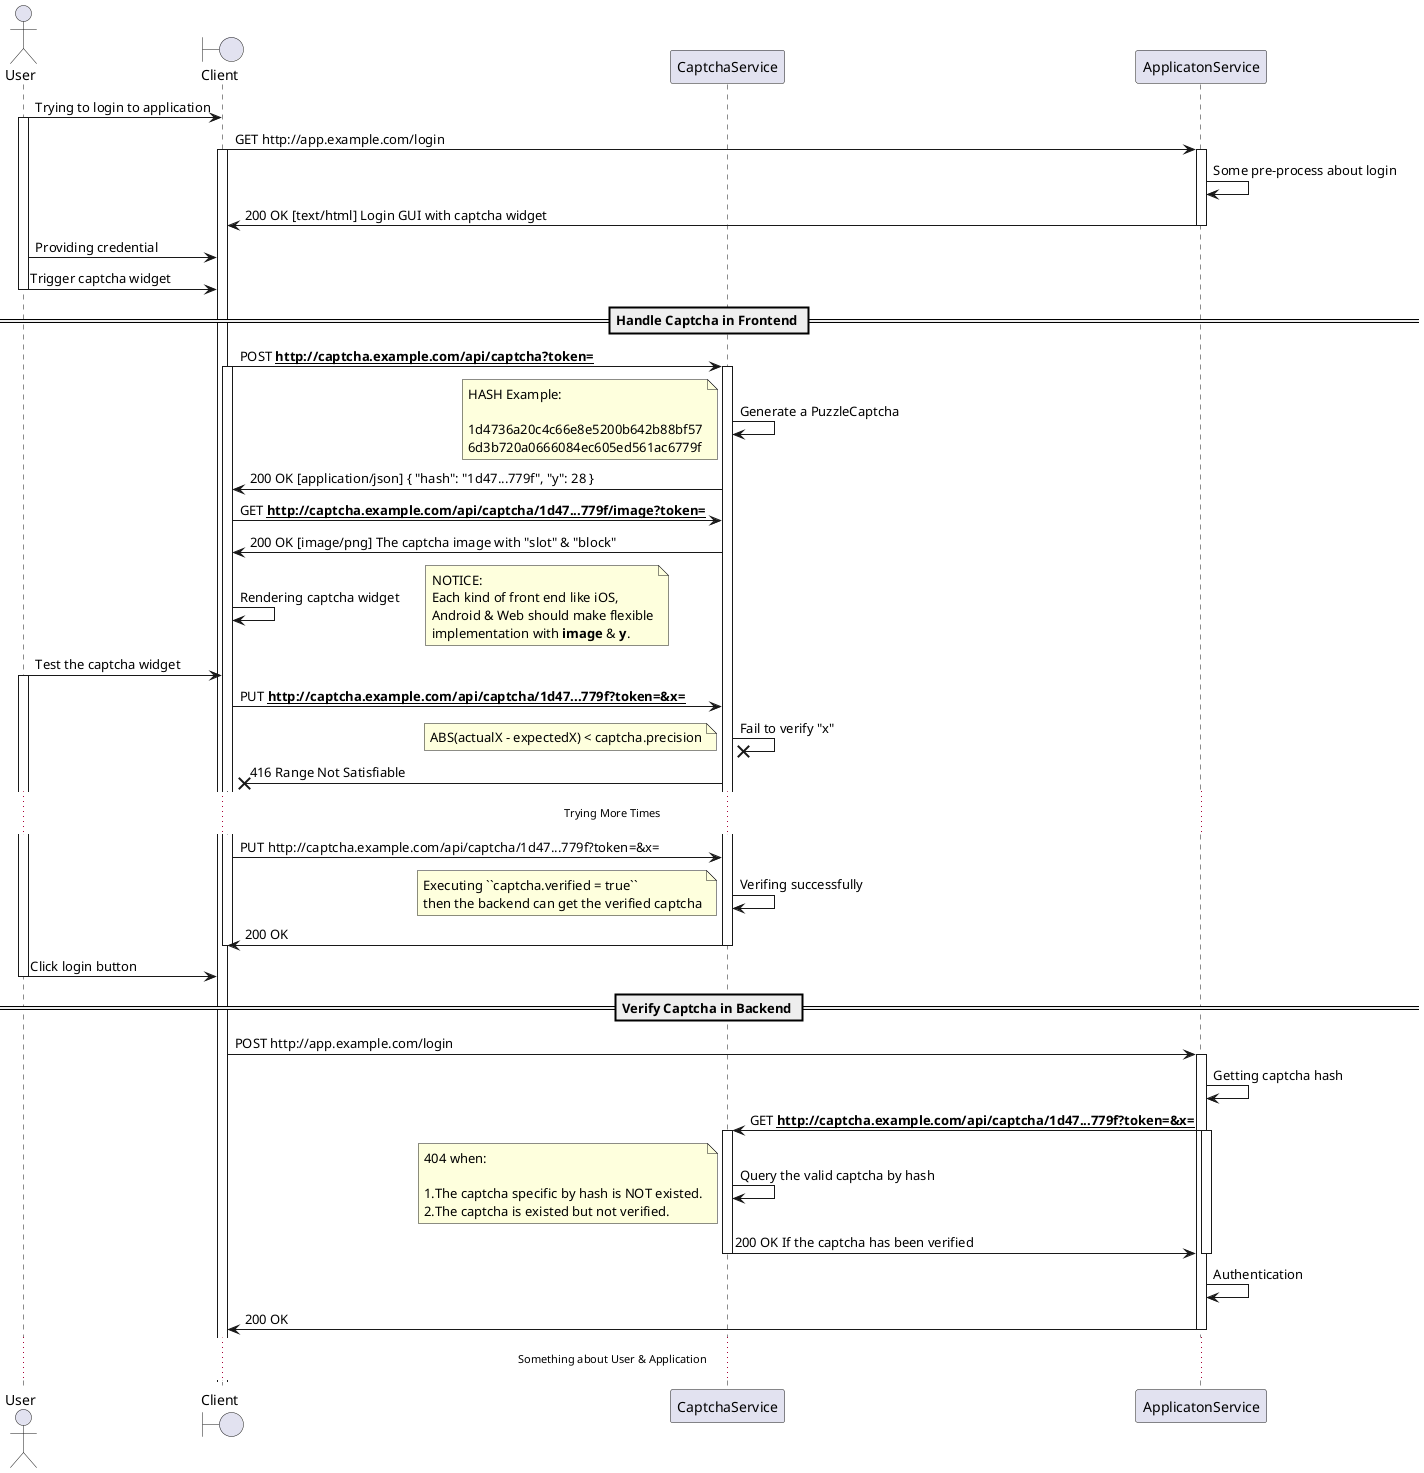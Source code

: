 @startuml api
actor User
boundary Client
participant CaptchaService
participant ApplicatonService

User -> Client: Trying to login to application
activate User
Client -> ApplicatonService: GET http://app.example.com/login
activate Client
activate ApplicatonService
ApplicatonService -> ApplicatonService: Some pre-process about login
ApplicatonService -> Client: 200 OK [text/html] Login GUI with captcha widget
deactivate ApplicatonService
User -> Client: Providing credential
User -> Client: Trigger captcha widget
deactivate User

== Handle Captcha in Frontend ==

Client -> CaptchaService: POST __**http://captcha.example.com/api/captcha?token=**__
activate Client
activate CaptchaService
CaptchaService -> CaptchaService: Generate a PuzzleCaptcha
note left: HASH Example:\n\n1d4736a20c4c66e8e5200b642b88bf57\n6d3b720a0666084ec605ed561ac6779f
CaptchaService -> Client: 200 OK [application/json] { "hash": "1d47...779f", "y": 28 }
Client -> CaptchaService: GET __**http://captcha.example.com/api/captcha/1d47...779f/image?token=**__
CaptchaService -> Client: 200 OK [image/png] The captcha image with "slot" & "block"
Client -> Client: Rendering captcha widget
note right: NOTICE: \nEach kind of front end like iOS,\nAndroid & Web should make flexible\nimplementation with **image** & **y**.
User -> Client: Test the captcha widget
activate User
Client -> CaptchaService: PUT __**http://captcha.example.com/api/captcha/1d47...779f?token=&x=**__
CaptchaService ->x CaptchaService: Fail to verify "x"
note left: ABS(actualX - expectedX) < captcha.precision
CaptchaService ->x Client:	416 Range Not Satisfiable
... Trying More Times ...
Client -> CaptchaService: PUT http://captcha.example.com/api/captcha/1d47...779f?token=&x=
CaptchaService -> CaptchaService: Verifing successfully
note left: Executing ``captcha.verified = true``\nthen the backend can get the verified captcha
CaptchaService -> Client:	200 OK
deactivate Client
deactivate CaptchaService
User -> Client: Click login button
deactivate User

== Verify Captcha in Backend ==

Client -> ApplicatonService: POST http://app.example.com/login
activate ApplicatonService
ApplicatonService -> ApplicatonService: Getting captcha hash
ApplicatonService -> CaptchaService: GET __**http://captcha.example.com/api/captcha/1d47...779f?token=&x=**__
activate ApplicatonService
activate CaptchaService
CaptchaService -> CaptchaService: Query the valid captcha by hash
note left: 404 when:\n\n1.The captcha specific by hash is NOT existed.\n2.The captcha is existed but not verified.
CaptchaService -> ApplicatonService: 200 OK If the captcha has been verified
deactivate ApplicatonService
deactivate CaptchaService
ApplicatonService -> ApplicatonService: Authentication
ApplicatonService -> Client: 200 OK
deactivate ApplicatonService

... Something about User & Application ...
@enduml